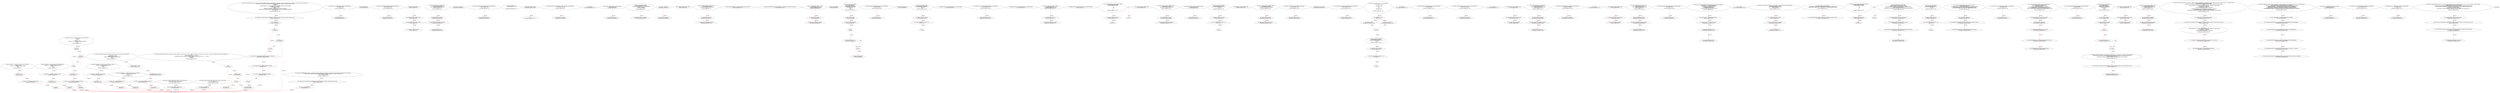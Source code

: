 digraph  {
13 [label="2_ function add(uint256 a, uint256 b) internal pure returns (uint256) {\n        uint256 c = a + b;\n        require(c >= a, \"SafeMath: addition overflow\");\n        return c;\n    }\n13-function_definition-3-7", method="add(uint256 a,uint256 b)", type_label=function_definition];
30 [label="3_ uint256 c = a + b;\n30-new_variable-4-4", method="add(uint256 a,uint256 b)", type_label=new_variable];
38 [label="4_ require(c >= a, \"SafeMath: addition overflow\");\n38-expression_statement-5-5", method="add(uint256 a,uint256 b)", type_label=expression_statement];
48 [label="5_ return c;\n48-return-6-6", method="add(uint256 a,uint256 b)", type_label=return];
50 [label="7_ function sub(uint256 a, uint256 b) internal pure returns (uint256) {\n        require(b <= a, \"SafeMath: subtraction overflow\");\n        uint256 c = a - b;\n        return c;\n    }\n50-function_definition-8-12", method="sub(uint256 a,uint256 b)", type_label=function_definition];
67 [label="8_ require(b <= a, \"SafeMath: subtraction overflow\");\n67-expression_statement-9-9", method="sub(uint256 a,uint256 b)", type_label=expression_statement];
77 [label="9_ uint256 c = a - b;\n77-new_variable-10-10", method="sub(uint256 a,uint256 b)", type_label=new_variable];
85 [label="10_ return c;\n85-return-11-11", method="sub(uint256 a,uint256 b)", type_label=return];
87 [label="12_ function mul(uint256 a, uint256 b) internal pure returns (uint256) {\n        if (a == 0) {\n            return 0;\n        }\n        uint256 c = a * b;\n        require(c / a == b, \"SafeMath: multiplication overflow\");\n        return c;\n    }\n87-function_definition-13-20", method="mul(uint256 a,uint256 b)", type_label=function_definition];
104 [label="13_ if_a == 0\n104-if-14-16", method="mul(uint256 a,uint256 b)", type_label=if];
2894 [label="13_ end_if", method="mul(uint256 a,uint256 b)", type_label=end_if];
109 [label="14_ return 0;\n109-return-15-15", method="mul(uint256 a,uint256 b)", type_label=return];
111 [label="16_ uint256 c = a * b;\n111-new_variable-17-17", method="mul(uint256 a,uint256 b)", type_label=new_variable];
119 [label="17_ require(c / a == b, \"SafeMath: multiplication overflow\");\n119-expression_statement-18-18", method="mul(uint256 a,uint256 b)", type_label=expression_statement];
131 [label="18_ return c;\n131-return-19-19", method="mul(uint256 a,uint256 b)", type_label=return];
133 [label="20_ function div(uint256 a, uint256 b) internal pure returns (uint256) {\n        require(b > 0, \"SafeMath: division by zero\");\n        uint256 c = a / b;\n        return c;\n    }\n133-function_definition-21-25", method="div(uint256 a,uint256 b)", type_label=function_definition];
150 [label="21_ require(b > 0, \"SafeMath: division by zero\");\n150-expression_statement-22-22", method="div(uint256 a,uint256 b)", type_label=expression_statement];
160 [label="22_ uint256 c = a / b;\n160-new_variable-23-23", method="div(uint256 a,uint256 b)", type_label=new_variable];
168 [label="23_ return c;\n168-return-24-24", method="div(uint256 a,uint256 b)", type_label=return];
170 [label="25_ function mod(uint256 a, uint256 b) internal pure returns (uint256) {\n        require(b != 0, \"SafeMath: modulo by zero\");\n        return a % b;\n    }\n170-function_definition-26-29", method="mod(uint256 a,uint256 b)", type_label=function_definition];
187 [label="26_ require(b != 0, \"SafeMath: modulo by zero\");\n187-expression_statement-27-27", method="mod(uint256 a,uint256 b)", type_label=expression_statement];
197 [label="27_ return a % b;\n197-return-28-28", method="mod(uint256 a,uint256 b)", type_label=return];
204 [label="31_ function my_func_unchk11(address payable dst) public payable{\n        dst.send(msg.value);\n    }\n204-function_definition-32-34", method="my_func_unchk11(address payable dst)", type_label=function_definition];
213 [label="32_ dst.send(msg.value);\n213-expression_statement-33-33", method="my_func_unchk11(address payable dst)", type_label=expression_statement];
222 [label="34_ address public owner;\n222-new_variable-35-35", method="", type_label=new_variable];
227 [label="35_ function callnotchecked_unchk1(address payable callee) public {\n    callee.call.value(2 ether);\n  }\n227-function_definition-36-38", method="callnotchecked_unchk1(address payable callee)", type_label=function_definition];
235 [label="36_ callee.call.value(2 ether);\n235-expression_statement-37-37", method="callnotchecked_unchk1(address payable callee)", type_label=expression_statement];
245 [label="38_ address private newOwner;\n245-new_variable-39-39", method="", type_label=new_variable];
250 [label="39_ bool public payedOut_unchk44 = false;\n250-new_variable-40-40", method="", type_label=new_variable];
257 [label="40_ address payable public winner_unchk44;\n257-new_variable-41-41", method="", type_label=new_variable];
262 [label="41_ uint public winAmount_unchk44;\n262-new_variable-42-42", method="", type_label=new_variable];
267 [label="42_ function sendToWinner_unchk44() public {\n        require(!payedOut_unchk44);\n        winner_unchk44.send(winAmount_unchk44);\n        payedOut_unchk44 = true;\n    }\n267-function_definition-43-47", method="sendToWinner_unchk44()", type_label=function_definition];
271 [label="43_ require(!payedOut_unchk44);\n271-expression_statement-44-44", method="sendToWinner_unchk44()", type_label=expression_statement];
277 [label="44_ winner_unchk44.send(winAmount_unchk44);\n277-expression_statement-45-45", method="sendToWinner_unchk44()", type_label=expression_statement];
284 [label="45_ payedOut_unchk44 = true;\n284-expression_statement-46-46", method="sendToWinner_unchk44()", type_label=expression_statement];
305 [label="49_ owner = msg.sender;\n305-expression_statement-50-50", method="", type_label=expression_statement];
311 [label="51_ function callnotchecked_unchk37(address payable callee) public {\n    callee.call.value(1 ether);\n  }\n311-function_definition-52-54", method="callnotchecked_unchk37(address payable callee)", type_label=function_definition];
319 [label="52_ callee.call.value(1 ether);\n319-expression_statement-53-53", method="callnotchecked_unchk37(address payable callee)", type_label=expression_statement];
329 [label="54_ modifier onlyOwner {\n        require(msg.sender == owner);\n        _;\n    }\n329-expression_statement-55-58", method="", type_label=expression_statement];
332 [label="55_ require(msg.sender == owner);\n332-expression_statement-56-56", method="", type_label=expression_statement];
341 [label="56_ _;\n341-expression_statement-57-57", method="", type_label=expression_statement];
343 [label="58_ function onlyOwnerTransferOwnership(address _newOwner) public onlyOwner {\n        newOwner = _newOwner;\n    }\n343-function_definition-59-61", method="onlyOwnerTransferOwnership(address _newOwner)", type_label=function_definition];
350 [label="58_ onlyOwner\n350-expression_statement-59-59", method="onlyOwnerTransferOwnership(address _newOwner)", type_label=expression_statement];
353 [label="59_ newOwner = _newOwner;\n353-expression_statement-60-60", method="onlyOwnerTransferOwnership(address _newOwner)", type_label=expression_statement];
357 [label="61_ function bug_unchk3(address payable addr) public\n      {addr.send (42 ether); }\n357-function_definition-62-63", method="bug_unchk3(address payable addr)", type_label=function_definition];
365 [label="62_ addr.send (42 ether);\n365-expression_statement-63-63", method="bug_unchk3(address payable addr)", type_label=expression_statement];
373 [label="63_ function acceptOwnership() public {\n        require(msg.sender == newOwner);\n        emit OwnershipTransferred(now, owner, newOwner);\n        owner = newOwner;\n        newOwner = address(0);\n    }\n373-function_definition-64-69", method="acceptOwnership()", type_label=function_definition];
377 [label="64_ require(msg.sender == newOwner);\n377-expression_statement-65-65", method="acceptOwnership()", type_label=expression_statement];
394 [label="66_ owner = newOwner;\n394-expression_statement-67-67", method="acceptOwnership()", type_label=expression_statement];
398 [label="67_ newOwner = address(0);\n398-expression_statement-68-68", method="acceptOwnership()", type_label=expression_statement];
404 [label="69_ bool public payedOut_unchk9 = false;\n404-new_variable-70-70", method="", type_label=new_variable];
411 [label="70_ function withdrawLeftOver_unchk9() public {\n        require(payedOut_unchk9);\n        msg.sender.send(address(this).balance);\n    }\n411-function_definition-71-74", method="withdrawLeftOver_unchk9()", type_label=function_definition];
415 [label="71_ require(payedOut_unchk9);\n415-expression_statement-72-72", method="withdrawLeftOver_unchk9()", type_label=expression_statement];
420 [label="72_ msg.sender.send(address(this).balance);\n420-expression_statement-73-73", method="withdrawLeftOver_unchk9()", type_label=expression_statement];
436 [label="77_ function transfer(address _to, uint256 _amount) external returns (bool);\n436-function_definition-78-78", method="transfer(address _to,uint256 _amount)", type_label=function_definition];
451 [label="78_ function transferFrom(address _from, address _to, uint256 _amount) external returns (bool);\n451-function_definition-79-79", method="transferFrom(address _from,address _to,uint256 _amount)", type_label=function_definition];
481 [label="82_ function withdrawBal_unchk41 () public{\n	uint64 Balances_unchk41 = 0;\n	msg.sender.send(Balances_unchk41);}\n481-function_definition-83-85", method="withdrawBal_unchk41()", type_label=function_definition];
485 [label="83_ uint64 Balances_unchk41 = 0;\n485-new_variable-84-84", method="withdrawBal_unchk41()", type_label=new_variable];
491 [label="84_ msg.sender.send(Balances_unchk41);\n491-expression_statement-85-85", method="withdrawBal_unchk41()", type_label=expression_statement];
500 [label="85_ bool public safeGuard;\n500-new_variable-86-86", method="", type_label=new_variable];
505 [label="86_ function bug_unchk42() public{\nuint receivers_unchk42;\naddress payable addr_unchk42;\nif (!addr_unchk42.send(42 ether))\n	{receivers_unchk42 +=1;}\nelse\n	{revert();}\n}\n505-function_definition-87-94", method="bug_unchk42()", type_label=function_definition];
509 [label="87_ uint receivers_unchk42;\n509-new_variable-88-88", method="bug_unchk42()", type_label=new_variable];
514 [label="88_ address payable addr_unchk42;\n514-new_variable-89-89", method="bug_unchk42()", type_label=new_variable];
519 [label="89_ if\n519-if-90-93", method="bug_unchk42()", type_label=if];
3309 [label="89_ end_if", method="bug_unchk42()", type_label=end_if];
529 [label="90_ receivers_unchk42 +=1;\n529-expression_statement-91-91", method="bug_unchk42()", type_label=expression_statement];
536 [label="94_ address public feeAccount;\n536-new_variable-95-95", method="", type_label=new_variable];
541 [label="95_ function unhandledsend_unchk2(address payable callee) public {\n    callee.send(5 ether);\n  }\n541-function_definition-96-98", method="unhandledsend_unchk2(address payable callee)", type_label=function_definition];
549 [label="96_ callee.send(5 ether);\n549-expression_statement-97-97", method="unhandledsend_unchk2(address payable callee)", type_label=expression_statement];
557 [label="98_ uint public tradingFee = 50;\n557-new_variable-99-99", method="", type_label=new_variable];
563 [label="99_ function bug_unchk43() public{\naddress payable addr_unchk43;\nif (!addr_unchk43.send (10 ether) || 1==1)\n	{revert();}\n}\n563-function_definition-100-104", method="bug_unchk43()", type_label=function_definition];
567 [label="100_ address payable addr_unchk43;\n567-new_variable-101-101", method="bug_unchk43()", type_label=new_variable];
572 [label="101_ if_!addr_unchk43.send (10 ether) || 1==1\n572-if-102-103", method="bug_unchk43()", type_label=if];
3362 [label="101_ end_if", method="bug_unchk43()", type_label=end_if];
588 [label="104_ mapping (address => mapping (address => uint)) public tokens;\n588-new_variable-105-105", method="", type_label=new_variable];
597 [label="105_ function my_func_uncheck48(address payable dst) public payable{\n        dst.call.value(msg.value)(\"\");\n    }\n597-function_definition-106-108", method="my_func_uncheck48(address payable dst)", type_label=function_definition];
606 [label="106_ dst.call.value(msg.value)(\"\");\n606-expression_statement-107-107", method="my_func_uncheck48(address payable dst)", type_label=expression_statement];
621 [label="108_ mapping (address => mapping (bytes32 => bool)) public orders;\n621-new_variable-109-109", method="", type_label=new_variable];
630 [label="109_ function withdrawBal_unchk17 () public{\n	uint64 Balances_unchk17 = 0;\n	msg.sender.send(Balances_unchk17);}\n630-function_definition-110-112", method="withdrawBal_unchk17()", type_label=function_definition];
634 [label="110_ uint64 Balances_unchk17 = 0;\n634-new_variable-111-111", method="withdrawBal_unchk17()", type_label=new_variable];
640 [label="111_ msg.sender.send(Balances_unchk17);\n640-expression_statement-112-112", method="withdrawBal_unchk17()", type_label=expression_statement];
649 [label="112_ mapping (address => mapping (bytes32 => uint)) public orderFills;\n649-new_variable-113-113", method="", type_label=new_variable];
658 [label="113_ function UncheckedExternalCall_unchk40 () public\n{  address payable addr_unchk40;\n   if (! addr_unchk40.send (2 ether))  \n      { \n      }\n	else\n      { \n      }\n}\n658-function_definition-114-122", method="UncheckedExternalCall_unchk40()", type_label=function_definition];
662 [label="114_ address payable addr_unchk40;\n662-new_variable-115-115", method="UncheckedExternalCall_unchk40()", type_label=new_variable];
667 [label="115_ if\n667-if-116-121", method="UncheckedExternalCall_unchk40()", type_label=if];
3457 [label="115_ end_if", method="UncheckedExternalCall_unchk40()", type_label=end_if];
712 [label="123_ bool public payedOut_unchk33 = false;\n712-new_variable-124-124", method="", type_label=new_variable];
719 [label="124_ function withdrawLeftOver_unchk33() public {\n        require(payedOut_unchk33);\n        msg.sender.send(address(this).balance);\n    }\n719-function_definition-125-128", method="withdrawLeftOver_unchk33()", type_label=function_definition];
723 [label="125_ require(payedOut_unchk33);\n723-expression_statement-126-126", method="withdrawLeftOver_unchk33()", type_label=expression_statement];
728 [label="126_ msg.sender.send(address(this).balance);\n728-expression_statement-127-127", method="withdrawLeftOver_unchk33()", type_label=expression_statement];
787 [label="129_ function bug_unchk27(address payable addr) public\n      {addr.send (42 ether); }\n787-function_definition-130-131", method="bug_unchk27(address payable addr)", type_label=function_definition];
795 [label="130_ addr.send (42 ether);\n795-expression_statement-131-131", method="bug_unchk27(address payable addr)", type_label=expression_statement];
833 [label="132_ function bug_unchk31() public{\naddress payable addr_unchk31;\nif (!addr_unchk31.send (10 ether) || 1==1)\n	{revert();}\n}\n833-function_definition-133-137", method="bug_unchk31()", type_label=function_definition];
837 [label="133_ address payable addr_unchk31;\n837-new_variable-134-134", method="bug_unchk31()", type_label=new_variable];
842 [label="134_ if_!addr_unchk31.send (10 ether) || 1==1\n842-if-135-136", method="bug_unchk31()", type_label=if];
3632 [label="134_ end_if", method="bug_unchk31()", type_label=end_if];
880 [label="138_ bool public payedOut_unchk45 = false;\n880-new_variable-139-139", method="", type_label=new_variable];
887 [label="139_ function withdrawLeftOver_unchk45() public {\n        require(payedOut_unchk45);\n        msg.sender.send(address(this).balance);\n    }\n887-function_definition-140-143", method="withdrawLeftOver_unchk45()", type_label=function_definition];
891 [label="140_ require(payedOut_unchk45);\n891-expression_statement-141-141", method="withdrawLeftOver_unchk45()", type_label=expression_statement];
896 [label="141_ msg.sender.send(address(this).balance);\n896-expression_statement-142-142", method="withdrawLeftOver_unchk45()", type_label=expression_statement];
931 [label="144_ function callnotchecked_unchk13(address callee) public {\n    callee.call.value(1 ether);\n  }\n931-function_definition-145-147", method="callnotchecked_unchk13(address callee)", type_label=function_definition];
939 [label="145_ callee.call.value(1 ether);\n939-expression_statement-146-146", method="callnotchecked_unchk13(address callee)", type_label=expression_statement];
961 [label="149_ feeAccount = msg.sender;\n961-expression_statement-150-150", method="", type_label=expression_statement];
967 [label="151_ function callnotchecked_unchk25(address payable callee) public {\n    callee.call.value(1 ether);\n  }\n967-function_definition-152-154", method="callnotchecked_unchk25(address payable callee)", type_label=function_definition];
975 [label="152_ callee.call.value(1 ether);\n975-expression_statement-153-153", method="callnotchecked_unchk25(address payable callee)", type_label=expression_statement];
985 [label="154_ function changeSafeguardStatus() onlyOwner public\n    {\n        if (safeGuard == false)\n        {\n            safeGuard = true;\n        }\n        else\n        {\n            safeGuard = false;    \n        }\n    }\n985-function_definition-155-165", method="changeSafeguardStatus()", type_label=function_definition];
987 [label="154_ onlyOwner\n987-expression_statement-155-155", method="changeSafeguardStatus()", type_label=expression_statement];
991 [label="156_ if_safeGuard == false\n991-if-157-164", method="changeSafeguardStatus()", type_label=if];
3781 [label="156_ end_if", method="changeSafeguardStatus()", type_label=end_if];
997 [label="158_ safeGuard = true;\n997-expression_statement-159-159", method="changeSafeguardStatus()", type_label=expression_statement];
1003 [label="162_ safeGuard = false;\n1003-expression_statement-163-163", method="changeSafeguardStatus()", type_label=expression_statement];
1008 [label="165_ function bug_unchk19() public{\naddress payable addr_unchk19;\nif (!addr_unchk19.send (10 ether) || 1==1)\n	{revert();}\n}\n1008-function_definition-166-170", method="bug_unchk19()", type_label=function_definition];
1012 [label="166_ address payable addr_unchk19;\n1012-new_variable-167-167", method="bug_unchk19()", type_label=new_variable];
1017 [label="167_ if_!addr_unchk19.send (10 ether) || 1==1\n1017-if-168-169", method="bug_unchk19()", type_label=if];
3807 [label="167_ end_if", method="bug_unchk19()", type_label=end_if];
1033 [label="170_ function calculatePercentage(uint256 PercentOf, uint256 percentTo ) internal pure returns (uint256) \n    {\n        uint256 factor = 10000;\n        require(percentTo <= factor);\n        uint256 c = PercentOf.mul(percentTo).div(factor);\n        return c;\n    }\n1033-function_definition-171-177", method="calculatePercentage(uint256 PercentOf,uint256 percentTo)", type_label=function_definition];
1050 [label="172_ uint256 factor = 10000;\n1050-new_variable-173-173", method="calculatePercentage(uint256 PercentOf,uint256 percentTo)", type_label=new_variable];
1056 [label="173_ require(percentTo <= factor);\n1056-expression_statement-174-174", method="calculatePercentage(uint256 PercentOf,uint256 percentTo)", type_label=expression_statement];
1063 [label="174_ uint256 c = PercentOf.mul(percentTo).div(factor);\n1063-new_variable-175-175", method="calculatePercentage(uint256 PercentOf,uint256 percentTo)", type_label=new_variable];
1079 [label="175_ return c;\n1079-return-176-176", method="calculatePercentage(uint256 PercentOf,uint256 percentTo)", type_label=return];
1081 [label="177_ function unhandledsend_unchk26(address payable callee) public {\n    callee.send(5 ether);\n  }\n1081-function_definition-178-180", method="unhandledsend_unchk26(address payable callee)", type_label=function_definition];
1089 [label="178_ callee.send(5 ether);\n1089-expression_statement-179-179", method="unhandledsend_unchk26(address payable callee)", type_label=expression_statement];
1097 [label="180_ function changeFeeAccount(address feeAccount_) public onlyOwner {\n    feeAccount = feeAccount_;\n  }\n1097-function_definition-181-183", method="changeFeeAccount(address feeAccount_)", type_label=function_definition];
1104 [label="180_ onlyOwner\n1104-expression_statement-181-181", method="changeFeeAccount(address feeAccount_)", type_label=expression_statement];
1107 [label="181_ feeAccount = feeAccount_;\n1107-expression_statement-182-182", method="changeFeeAccount(address feeAccount_)", type_label=expression_statement];
1111 [label="183_ bool public payedOut_unchk20 = false;\n1111-new_variable-184-184", method="", type_label=new_variable];
1118 [label="184_ address payable public winner_unchk20;\n1118-new_variable-185-185", method="", type_label=new_variable];
1123 [label="185_ uint public winAmount_unchk20;\n1123-new_variable-186-186", method="", type_label=new_variable];
1128 [label="186_ function sendToWinner_unchk20() public {\n        require(!payedOut_unchk20);\n        winner_unchk20.send(winAmount_unchk20);\n        payedOut_unchk20 = true;\n    }\n1128-function_definition-187-191", method="sendToWinner_unchk20()", type_label=function_definition];
1132 [label="187_ require(!payedOut_unchk20);\n1132-expression_statement-188-188", method="sendToWinner_unchk20()", type_label=expression_statement];
1138 [label="188_ winner_unchk20.send(winAmount_unchk20);\n1138-expression_statement-189-189", method="sendToWinner_unchk20()", type_label=expression_statement];
1145 [label="189_ payedOut_unchk20 = true;\n1145-expression_statement-190-190", method="sendToWinner_unchk20()", type_label=expression_statement];
1150 [label="191_ function changetradingFee(uint tradingFee_) public onlyOwner{\n    tradingFee = tradingFee_;\n  }\n1150-function_definition-192-194", method="changetradingFee(uint tradingFee_)", type_label=function_definition];
1157 [label="191_ onlyOwner\n1157-expression_statement-192-192", method="changetradingFee(uint tradingFee_)", type_label=expression_statement];
1160 [label="192_ tradingFee = tradingFee_;\n1160-expression_statement-193-193", method="changetradingFee(uint tradingFee_)", type_label=expression_statement];
1164 [label="194_ bool public payedOut_unchk32 = false;\n1164-new_variable-195-195", method="", type_label=new_variable];
1171 [label="195_ address payable public winner_unchk32;\n1171-new_variable-196-196", method="", type_label=new_variable];
1176 [label="196_ uint public winAmount_unchk32;\n1176-new_variable-197-197", method="", type_label=new_variable];
1181 [label="197_ function sendToWinner_unchk32() public {\n        require(!payedOut_unchk32);\n        winner_unchk32.send(winAmount_unchk32);\n        payedOut_unchk32 = true;\n    }\n1181-function_definition-198-202", method="sendToWinner_unchk32()", type_label=function_definition];
1185 [label="198_ require(!payedOut_unchk32);\n1185-expression_statement-199-199", method="sendToWinner_unchk32()", type_label=expression_statement];
1191 [label="199_ winner_unchk32.send(winAmount_unchk32);\n1191-expression_statement-200-200", method="sendToWinner_unchk32()", type_label=expression_statement];
1198 [label="200_ payedOut_unchk32 = true;\n1198-expression_statement-201-201", method="sendToWinner_unchk32()", type_label=expression_statement];
1203 [label="202_ function availableTradingFeeOwner() public view returns(uint256){\n      return tokens[address(0)][feeAccount];\n  }\n1203-function_definition-203-205", method="availableTradingFeeOwner()", type_label=function_definition];
1212 [label="203_ return tokens[address(0)][feeAccount];\n1212-return-204-204", method="availableTradingFeeOwner()", type_label=return];
1220 [label="205_ function unhandledsend_unchk38(address payable callee) public {\n    callee.send(5 ether);\n  }\n1220-function_definition-206-208", method="unhandledsend_unchk38(address payable callee)", type_label=function_definition];
1228 [label="206_ callee.send(5 ether);\n1228-expression_statement-207-207", method="unhandledsend_unchk38(address payable callee)", type_label=expression_statement];
1236 [label="208_ function withdrawTradingFeeOwner() public onlyOwner returns (string memory){\n      uint256 amount = availableTradingFeeOwner();\n      require (amount > 0, 'Nothing to withdraw');\n      tokens[address(0)][feeAccount] = 0;\n      msg.sender.transfer(amount);\n      emit OwnerWithdrawTradingFee(owner, amount);\n  }\n1236-function_definition-209-215", method="withdrawTradingFeeOwner()", type_label=function_definition];
1239 [label="208_ onlyOwner\n1239-expression_statement-209-209", method="withdrawTradingFeeOwner()", type_label=expression_statement];
1246 [label="209_ uint256 amount = availableTradingFeeOwner();\n1246-new_variable-210-210", method="withdrawTradingFeeOwner()", type_label=new_variable];
1253 [label="210_ require (amount > 0, 'Nothing to withdraw');\n1253-expression_statement-211-211", method="withdrawTradingFeeOwner()", type_label=expression_statement];
1263 [label="211_ tokens[address(0)][feeAccount] = 0;\n1263-expression_statement-212-212", method="withdrawTradingFeeOwner()", type_label=expression_statement];
1273 [label="212_ msg.sender.transfer(amount);\n1273-expression_statement-213-213", method="withdrawTradingFeeOwner()", type_label=expression_statement];
1288 [label="215_ function cash_unchk46(uint roundIndex, uint subpotIndex, address payable winner_unchk46) public{\n        uint64 subpot_unchk46 = 3 ether;\n        winner_unchk46.send(subpot_unchk46);   \n        subpot_unchk46= 0;\n}\n1288-function_definition-216-220", method="cash_unchk46(uint roundIndex,uint subpotIndex,address payable winner_unchk46)", type_label=function_definition];
1304 [label="216_ uint64 subpot_unchk46 = 3 ether;\n1304-new_variable-217-217", method="cash_unchk46(uint roundIndex,uint subpotIndex,address payable winner_unchk46)", type_label=new_variable];
1311 [label="217_ winner_unchk46.send(subpot_unchk46);\n1311-expression_statement-218-218", method="cash_unchk46(uint roundIndex,uint subpotIndex,address payable winner_unchk46)", type_label=expression_statement];
1318 [label="218_ subpot_unchk46= 0;\n1318-expression_statement-219-219", method="cash_unchk46(uint roundIndex,uint subpotIndex,address payable winner_unchk46)", type_label=expression_statement];
1322 [label="220_ function deposit() public payable {\n    tokens[address(0)][msg.sender] = tokens[address(0)][msg.sender].add(msg.value);\n    emit Deposit(now, address(0), msg.sender, msg.value, tokens[address(0)][msg.sender]);\n  }\n1322-function_definition-221-224", method="deposit()", type_label=function_definition];
1327 [label="221_ tokens[address(0)][msg.sender] = tokens[address(0)][msg.sender].add(msg.value);\n1327-expression_statement-222-222", method="deposit()", type_label=expression_statement];
1380 [label="224_ function UncheckedExternalCall_unchk4 () public\n{  address payable addr_unchk4;\n   if (! addr_unchk4.send (42 ether))  \n      { \n      }\n	else\n      { \n      }\n}\n1380-function_definition-225-233", method="UncheckedExternalCall_unchk4()", type_label=function_definition];
1384 [label="225_ address payable addr_unchk4;\n1384-new_variable-226-226", method="UncheckedExternalCall_unchk4()", type_label=new_variable];
1389 [label="226_ if\n1389-if-227-232", method="UncheckedExternalCall_unchk4()", type_label=if];
4179 [label="226_ end_if", method="UncheckedExternalCall_unchk4()", type_label=end_if];
1400 [label="233_ function withdraw(uint amount) public {\n    require(!safeGuard,\"System Paused by Admin\");\n    require(tokens[address(0)][msg.sender] >= amount);\n    tokens[address(0)][msg.sender] = tokens[address(0)][msg.sender].sub(amount);\n    msg.sender.transfer(amount);\n    emit Withdraw(now, address(0), msg.sender, amount, tokens[address(0)][msg.sender]);\n  }\n1400-function_definition-234-240", method="withdraw(uint amount)", type_label=function_definition];
1408 [label="234_ require(!safeGuard,\"System Paused by Admin\");\n1408-expression_statement-235-235", method="withdraw(uint amount)", type_label=expression_statement];
1417 [label="235_ require(tokens[address(0)][msg.sender] >= amount);\n1417-expression_statement-236-236", method="withdraw(uint amount)", type_label=expression_statement];
1432 [label="236_ tokens[address(0)][msg.sender] = tokens[address(0)][msg.sender].sub(amount);\n1432-expression_statement-237-237", method="withdraw(uint amount)", type_label=expression_statement];
1457 [label="237_ msg.sender.transfer(amount);\n1457-expression_statement-238-238", method="withdraw(uint amount)", type_label=expression_statement];
1490 [label="240_ function bug_unchk7() public{\naddress payable addr_unchk7;\nif (!addr_unchk7.send (10 ether) || 1==1)\n	{revert();}\n}\n1490-function_definition-241-245", method="bug_unchk7()", type_label=function_definition];
1494 [label="241_ address payable addr_unchk7;\n1494-new_variable-242-242", method="bug_unchk7()", type_label=new_variable];
1499 [label="242_ if_!addr_unchk7.send (10 ether) || 1==1\n1499-if-243-244", method="bug_unchk7()", type_label=if];
4289 [label="242_ end_if", method="bug_unchk7()", type_label=end_if];
1515 [label="245_ function depositToken(address token, uint amount) public {\n    require(token!=address(0));\n    require(ERC20Essential(token).transferFrom(msg.sender, address(this), amount));\n    tokens[token][msg.sender] = tokens[token][msg.sender].add(amount);\n    emit Deposit(now, token, msg.sender, amount, tokens[token][msg.sender]);\n  }\n1515-function_definition-246-251", method="depositToken(address token,uint amount)", type_label=function_definition];
1527 [label="246_ require(token!=address(0));\n1527-expression_statement-247-247", method="depositToken(address token,uint amount)", type_label=expression_statement];
1536 [label="247_ require(ERC20Essential(token).transferFrom(msg.sender, address(this), amount));\n1536-expression_statement-248-248", method="depositToken(address token,uint amount)", type_label=expression_statement];
1557 [label="248_ tokens[token][msg.sender] = tokens[token][msg.sender].add(amount);\n1557-expression_statement-249-249", method="depositToken(address token,uint amount)", type_label=expression_statement];
1598 [label="251_ function my_func_unchk23(address payable dst) public payable{\n        dst.send(msg.value);\n    }\n1598-function_definition-252-254", method="my_func_unchk23(address payable dst)", type_label=function_definition];
1607 [label="252_ dst.send(msg.value);\n1607-expression_statement-253-253", method="my_func_unchk23(address payable dst)", type_label=expression_statement];
1616 [label="254_ function withdrawToken(address token, uint amount) public {\n    require(!safeGuard,\"System Paused by Admin\");\n    require(token!=address(0));\n    require(tokens[token][msg.sender] >= amount);\n    tokens[token][msg.sender] = tokens[token][msg.sender].sub(amount);\n	  ERC20Essential(token).transfer(msg.sender, amount);\n    emit Withdraw(now, token, msg.sender, amount, tokens[token][msg.sender]);\n  }\n1616-function_definition-255-262", method="withdrawToken(address token,uint amount)", type_label=function_definition];
1628 [label="255_ require(!safeGuard,\"System Paused by Admin\");\n1628-expression_statement-256-256", method="withdrawToken(address token,uint amount)", type_label=expression_statement];
1637 [label="256_ require(token!=address(0));\n1637-expression_statement-257-257", method="withdrawToken(address token,uint amount)", type_label=expression_statement];
1646 [label="257_ require(tokens[token][msg.sender] >= amount);\n1646-expression_statement-258-258", method="withdrawToken(address token,uint amount)", type_label=expression_statement];
1659 [label="258_ tokens[token][msg.sender] = tokens[token][msg.sender].sub(amount);\n1659-expression_statement-259-259", method="withdrawToken(address token,uint amount)", type_label=expression_statement];
1680 [label="259_ ERC20Essential(token).transfer(msg.sender, amount);\n1680-expression_statement-260-260", method="withdrawToken(address token,uint amount)", type_label=expression_statement];
1714 [label="262_ function unhandledsend_unchk14(address payable callee) public {\n    callee.send(5 ether);\n  }\n1714-function_definition-263-265", method="unhandledsend_unchk14(address payable callee)", type_label=function_definition];
1722 [label="263_ callee.send(5 ether);\n1722-expression_statement-264-264", method="unhandledsend_unchk14(address payable callee)", type_label=expression_statement];
1730 [label="265_ function balanceOf(address token, address user) public view returns (uint) {\n    return tokens[token][user];\n  }\n1730-function_definition-266-268", method="balanceOf(address token,address user)", type_label=function_definition];
1747 [label="266_ return tokens[token][user];\n1747-return-267-267", method="balanceOf(address token,address user)", type_label=return];
1753 [label="268_ function bug_unchk30() public{\nuint receivers_unchk30;\naddress payable addr_unchk30;\nif (!addr_unchk30.send(42 ether))\n	{receivers_unchk30 +=1;}\nelse\n	{revert();}\n}\n1753-function_definition-269-276", method="bug_unchk30()", type_label=function_definition];
1757 [label="269_ uint receivers_unchk30;\n1757-new_variable-270-270", method="bug_unchk30()", type_label=new_variable];
1762 [label="270_ address payable addr_unchk30;\n1762-new_variable-271-271", method="bug_unchk30()", type_label=new_variable];
1767 [label="271_ if\n1767-if-272-275", method="bug_unchk30()", type_label=if];
4557 [label="271_ end_if", method="bug_unchk30()", type_label=end_if];
1777 [label="272_ receivers_unchk30 +=1;\n1777-expression_statement-273-273", method="bug_unchk30()", type_label=expression_statement];
1784 [label="276_ function order(address tokenGet, uint amountGet, address tokenGive, uint amountGive, uint expires, uint nonce) public {\n    bytes32 hash = keccak256(abi.encodePacked(this, tokenGet, amountGet, tokenGive, amountGive, expires, nonce));\n    orders[msg.sender][hash] = true;\n    emit Order(now, tokenGet, amountGet, tokenGive, amountGive, expires, nonce, msg.sender);\n  }\n1784-function_definition-277-281", method="order(address tokenGet,uint amountGet,address tokenGive,uint amountGive,uint expires,uint nonce)", type_label=function_definition];
1812 [label="277_ bytes32 hash = keccak256(abi.encodePacked(this, tokenGet, amountGet, tokenGive, amountGive, expires, nonce));\n1812-new_variable-278-278", method="order(address tokenGet,uint amountGet,address tokenGive,uint amountGive,uint expires,uint nonce)", type_label=new_variable];
1838 [label="278_ orders[msg.sender][hash] = true;\n1838-expression_statement-279-279", method="order(address tokenGet,uint amountGet,address tokenGive,uint amountGive,uint expires,uint nonce)", type_label=expression_statement];
1869 [label="281_ bool public payedOut_unchk8 = false;\n1869-new_variable-282-282", method="", type_label=new_variable];
1876 [label="282_ address payable public winner_unchk8;\n1876-new_variable-283-283", method="", type_label=new_variable];
1881 [label="283_ uint public winAmount_unchk8;\n1881-new_variable-284-284", method="", type_label=new_variable];
1886 [label="284_ function sendToWinner_unchk8() public {\n        require(!payedOut_unchk8);\n        winner_unchk8.send(winAmount_unchk8);\n        payedOut_unchk8 = true;\n    }\n1886-function_definition-285-289", method="sendToWinner_unchk8()", type_label=function_definition];
1890 [label="285_ require(!payedOut_unchk8);\n1890-expression_statement-286-286", method="sendToWinner_unchk8()", type_label=expression_statement];
1896 [label="286_ winner_unchk8.send(winAmount_unchk8);\n1896-expression_statement-287-287", method="sendToWinner_unchk8()", type_label=expression_statement];
1903 [label="287_ payedOut_unchk8 = true;\n1903-expression_statement-288-288", method="sendToWinner_unchk8()", type_label=expression_statement];
1908 [label="289_ function trade(address tokenGet, uint amountGet, address tokenGive, uint amountGive, uint expires, uint nonce, address user, uint8 v, bytes32 r, bytes32 s, uint amount) public {\n    require(!safeGuard,\"System Paused by Admin\");\n    bytes32 hash = keccak256(abi.encodePacked(this, tokenGet, amountGet, tokenGive, amountGive, expires, nonce));\n    require((\n      (orders[user][hash] || ecrecover(keccak256(abi.encodePacked(\"\x19Ethereum Signed Message:\n32\", hash)),v,r,s) == user) &&\n      block.number <= expires &&\n      orderFills[user][hash].add(amount) <= amountGet\n    ));\n    tradeBalances(tokenGet, amountGet, tokenGive, amountGive, user, amount);\n    orderFills[user][hash] = orderFills[user][hash].add(amount);\n    emit Trade(now, tokenGet, amount, tokenGive, amountGive * amount / amountGet, user, msg.sender);\n  }\n1908-function_definition-290-301", method="trade(address tokenGet,uint amountGet,address tokenGive,uint amountGive,uint expires,uint nonce,address user,uint8 v,bytes32 r,bytes32 s,uint amount)", type_label=function_definition];
1956 [label="290_ require(!safeGuard,\"System Paused by Admin\");\n1956-expression_statement-291-291", method="trade(address tokenGet,uint amountGet,address tokenGive,uint amountGive,uint expires,uint nonce,address user,uint8 v,bytes32 r,bytes32 s,uint amount)", type_label=expression_statement];
1965 [label="291_ bytes32 hash = keccak256(abi.encodePacked(this, tokenGet, amountGet, tokenGive, amountGive, expires, nonce));\n1965-new_variable-292-292", method="trade(address tokenGet,uint amountGet,address tokenGive,uint amountGive,uint expires,uint nonce,address user,uint8 v,bytes32 r,bytes32 s,uint amount)", type_label=new_variable];
1991 [label="292_ require((\n      (orders[user][hash] || ecrecover(keccak256(abi.encodePacked(\"\x19Ethereum Signed Message:\n32\", hash)),v,r,s) == user) &&\n      block.number <= expires &&\n      orderFills[user][hash].add(amount) <= amountGet\n    ));\n1991-expression_statement-293-297", method="trade(address tokenGet,uint amountGet,address tokenGive,uint amountGive,uint expires,uint nonce,address user,uint8 v,bytes32 r,bytes32 s,uint amount)", type_label=expression_statement];
2045 [label="297_ tradeBalances(tokenGet, amountGet, tokenGive, amountGive, user, amount);\n2045-expression_statement-298-298", method="trade(address tokenGet,uint amountGet,address tokenGive,uint amountGive,uint expires,uint nonce,address user,uint8 v,bytes32 r,bytes32 s,uint amount)", type_label=expression_statement];
2060 [label="298_ orderFills[user][hash] = orderFills[user][hash].add(amount);\n2060-expression_statement-299-299", method="trade(address tokenGet,uint amountGet,address tokenGive,uint amountGive,uint expires,uint nonce,address user,uint8 v,bytes32 r,bytes32 s,uint amount)", type_label=expression_statement];
2099 [label="301_ function tradeBalances(address tokenGet, uint amountGet, address tokenGive, uint amountGive, address user, uint amount) internal {\n    uint tradingFeeXfer = calculatePercentage(amount,tradingFee);\n    tokens[tokenGet][msg.sender] = tokens[tokenGet][msg.sender].sub(amount.add(tradingFeeXfer));\n    tokens[tokenGet][user] = tokens[tokenGet][user].add(amount.sub(tradingFeeXfer));\n    tokens[address(0)][feeAccount] = tokens[address(0)][feeAccount].add(tradingFeeXfer);\n    tokens[tokenGive][user] = tokens[tokenGive][user].sub(amountGive.mul(amount) / amountGet);\n    tokens[tokenGive][msg.sender] = tokens[tokenGive][msg.sender].add(amountGive.mul(amount) / amountGet);\n  }\n2099-function_definition-302-309", method="tradeBalances(address tokenGet,uint amountGet,address tokenGive,uint amountGive,address user,uint amount)", type_label=function_definition];
2127 [label="302_ uint tradingFeeXfer = calculatePercentage(amount,tradingFee);\n2127-new_variable-303-303", method="tradeBalances(address tokenGet,uint amountGet,address tokenGive,uint amountGive,address user,uint amount)", type_label=new_variable];
2138 [label="303_ tokens[tokenGet][msg.sender] = tokens[tokenGet][msg.sender].sub(amount.add(tradingFeeXfer));\n2138-expression_statement-304-304", method="tradeBalances(address tokenGet,uint amountGet,address tokenGive,uint amountGive,address user,uint amount)", type_label=expression_statement];
2164 [label="304_ tokens[tokenGet][user] = tokens[tokenGet][user].add(amount.sub(tradingFeeXfer));\n2164-expression_statement-305-305", method="tradeBalances(address tokenGet,uint amountGet,address tokenGive,uint amountGive,address user,uint amount)", type_label=expression_statement];
2186 [label="305_ tokens[address(0)][feeAccount] = tokens[address(0)][feeAccount].add(tradingFeeXfer);\n2186-expression_statement-306-306", method="tradeBalances(address tokenGet,uint amountGet,address tokenGive,uint amountGive,address user,uint amount)", type_label=expression_statement];
2207 [label="306_ tokens[tokenGive][user] = tokens[tokenGive][user].sub(amountGive.mul(amount) / amountGet);\n2207-expression_statement-307-307", method="tradeBalances(address tokenGet,uint amountGet,address tokenGive,uint amountGive,address user,uint amount)", type_label=expression_statement];
2231 [label="307_ tokens[tokenGive][msg.sender] = tokens[tokenGive][msg.sender].add(amountGive.mul(amount) / amountGet);\n2231-expression_statement-308-308", method="tradeBalances(address tokenGet,uint amountGet,address tokenGive,uint amountGive,address user,uint amount)", type_label=expression_statement];
2259 [label="309_ function bug_unchk39(address payable addr) public\n      {addr.send (4 ether); }\n2259-function_definition-310-311", method="bug_unchk39(address payable addr)", type_label=function_definition];
2267 [label="310_ addr.send (4 ether);\n2267-expression_statement-311-311", method="bug_unchk39(address payable addr)", type_label=expression_statement];
2275 [label="311_ function testTrade(address tokenGet, uint amountGet, address tokenGive, uint amountGive, uint expires, uint nonce, address user, uint8 v, bytes32 r, bytes32 s, uint amount, address sender) public view returns(bool) {\n    if (!(\n      tokens[tokenGet][sender] >= amount &&\n      availableVolume(tokenGet, amountGet, tokenGive, amountGive, expires, nonce, user, v, r, s) >= amount\n    )) return false;\n    return true;\n  }\n2275-function_definition-312-318", method="testTrade(address tokenGet,uint amountGet,address tokenGive,uint amountGive,uint expires,uint nonce,address user,uint8 v,bytes32 r,bytes32 s,uint amount,address sender)", type_label=function_definition];
2332 [label="312_ if\n2332-if-313-316", method="testTrade(address tokenGet,uint amountGet,address tokenGive,uint amountGive,uint expires,uint nonce,address user,uint8 v,bytes32 r,bytes32 s,uint amount,address sender)", type_label=if];
5122 [label="312_ end_if", method="testTrade(address tokenGet,uint amountGet,address tokenGive,uint amountGive,uint expires,uint nonce,address user,uint8 v,bytes32 r,bytes32 s,uint amount,address sender)", type_label=end_if];
2367 [label="315_ return false;\n2367-return-316-316", method="testTrade(address tokenGet,uint amountGet,address tokenGive,uint amountGive,uint expires,uint nonce,address user,uint8 v,bytes32 r,bytes32 s,uint amount,address sender)", type_label=return];
2370 [label="316_ return true;\n2370-return-317-317", method="testTrade(address tokenGet,uint amountGet,address tokenGive,uint amountGive,uint expires,uint nonce,address user,uint8 v,bytes32 r,bytes32 s,uint amount,address sender)", type_label=return];
2373 [label="318_ function my_func_uncheck36(address payable dst) public payable{\n        dst.call.value(msg.value)(\"\");\n    }\n2373-function_definition-319-321", method="my_func_uncheck36(address payable dst)", type_label=function_definition];
2382 [label="319_ dst.call.value(msg.value)(\"\");\n2382-expression_statement-320-320", method="my_func_uncheck36(address payable dst)", type_label=expression_statement];
2397 [label="321_ function availableVolume(address tokenGet, uint amountGet, address tokenGive, uint amountGive, uint expires, uint nonce, address user, uint8 v, bytes32 r, bytes32 s) public view returns(uint) {\n    bytes32 hash = keccak256(abi.encodePacked(this, tokenGet, amountGet, tokenGive, amountGive, expires, nonce));\n    uint available1;\n    if (!(\n      (orders[user][hash] || ecrecover(keccak256(abi.encodePacked(\"\x19Ethereum Signed Message:\n32\", hash)),v,r,s) == user) &&\n      block.number <= expires\n    )) return 0;\n    available1 = tokens[tokenGive][user].mul(amountGet) / amountGive;\n    if (amountGet.sub(orderFills[user][hash])<available1) return amountGet.sub(orderFills[user][hash]);\n    return available1;\n  }\n2397-function_definition-322-332", method="availableVolume(address tokenGet,uint amountGet,address tokenGive,uint amountGive,uint expires,uint nonce,address user,uint8 v,bytes32 r,bytes32 s)", type_label=function_definition];
2446 [label="322_ bytes32 hash = keccak256(abi.encodePacked(this, tokenGet, amountGet, tokenGive, amountGive, expires, nonce));\n2446-new_variable-323-323", method="availableVolume(address tokenGet,uint amountGet,address tokenGive,uint amountGive,uint expires,uint nonce,address user,uint8 v,bytes32 r,bytes32 s)", type_label=new_variable];
2472 [label="323_ uint available1;\n2472-new_variable-324-324", method="availableVolume(address tokenGet,uint amountGet,address tokenGive,uint amountGive,uint expires,uint nonce,address user,uint8 v,bytes32 r,bytes32 s)", type_label=new_variable];
2477 [label="324_ if\n2477-if-325-328", method="availableVolume(address tokenGet,uint amountGet,address tokenGive,uint amountGive,uint expires,uint nonce,address user,uint8 v,bytes32 r,bytes32 s)", type_label=if];
5267 [label="324_ end_if", method="availableVolume(address tokenGet,uint amountGet,address tokenGive,uint amountGive,uint expires,uint nonce,address user,uint8 v,bytes32 r,bytes32 s)", type_label=end_if];
2516 [label="327_ return 0;\n2516-return-328-328", method="availableVolume(address tokenGet,uint amountGet,address tokenGive,uint amountGive,uint expires,uint nonce,address user,uint8 v,bytes32 r,bytes32 s)", type_label=return];
2518 [label="328_ available1 = tokens[tokenGive][user].mul(amountGet) / amountGive;\n2518-expression_statement-329-329", method="availableVolume(address tokenGet,uint amountGet,address tokenGive,uint amountGive,uint expires,uint nonce,address user,uint8 v,bytes32 r,bytes32 s)", type_label=expression_statement];
2533 [label="329_ if_amountGet.sub(orderFills[user][hash])<available1\n2533-if-330-330", method="availableVolume(address tokenGet,uint amountGet,address tokenGive,uint amountGive,uint expires,uint nonce,address user,uint8 v,bytes32 r,bytes32 s)", type_label=if];
5323 [label="329_ end_if", method="availableVolume(address tokenGet,uint amountGet,address tokenGive,uint amountGive,uint expires,uint nonce,address user,uint8 v,bytes32 r,bytes32 s)", type_label=end_if];
2546 [label="329_ return amountGet.sub(orderFills[user][hash]);\n2546-return-330-330", method="availableVolume(address tokenGet,uint amountGet,address tokenGive,uint amountGive,uint expires,uint nonce,address user,uint8 v,bytes32 r,bytes32 s)", type_label=return];
2557 [label="330_ return available1;\n2557-return-331-331", method="availableVolume(address tokenGet,uint amountGet,address tokenGive,uint amountGive,uint expires,uint nonce,address user,uint8 v,bytes32 r,bytes32 s)", type_label=return];
2559 [label="332_ function amountFilled(address tokenGet, uint amountGet, address tokenGive, uint amountGive, uint expires, uint nonce, address user) public view returns(uint) {\n    bytes32 hash = keccak256(abi.encodePacked(this, tokenGet, amountGet, tokenGive, amountGive, expires, nonce));\n    return orderFills[user][hash];\n  }\n2559-function_definition-333-336", method="amountFilled(address tokenGet,uint amountGet,address tokenGive,uint amountGive,uint expires,uint nonce,address user)", type_label=function_definition];
2596 [label="333_ bytes32 hash = keccak256(abi.encodePacked(this, tokenGet, amountGet, tokenGive, amountGive, expires, nonce));\n2596-new_variable-334-334", method="amountFilled(address tokenGet,uint amountGet,address tokenGive,uint amountGive,uint expires,uint nonce,address user)", type_label=new_variable];
2622 [label="334_ return orderFills[user][hash];\n2622-return-335-335", method="amountFilled(address tokenGet,uint amountGet,address tokenGive,uint amountGive,uint expires,uint nonce,address user)", type_label=return];
2628 [label="336_ function my_func_unchk35(address payable dst) public payable{\n        dst.send(msg.value);\n    }\n2628-function_definition-337-339", method="my_func_unchk35(address payable dst)", type_label=function_definition];
2637 [label="337_ dst.send(msg.value);\n2637-expression_statement-338-338", method="my_func_unchk35(address payable dst)", type_label=expression_statement];
2646 [label="339_ function cancelOrder(address tokenGet, uint amountGet, address tokenGive, uint amountGive, uint expires, uint nonce, uint8 v, bytes32 r, bytes32 s) public {\n    require(!safeGuard,\"System Paused by Admin\");\n    bytes32 hash = keccak256(abi.encodePacked(this, tokenGet, amountGet, tokenGive, amountGive, expires, nonce));\n    require((orders[msg.sender][hash] || ecrecover(keccak256(abi.encodePacked(\"\x19Ethereum Signed Message:\n32\", hash)),v,r,s) == msg.sender));\n    orderFills[msg.sender][hash] = amountGet;\n    emit Cancel(now, tokenGet, amountGet, tokenGive, amountGive, expires, nonce, msg.sender, v, r, s);\n  }\n2646-function_definition-340-346", method="cancelOrder(address tokenGet,uint amountGet,address tokenGive,uint amountGive,uint expires,uint nonce,uint8 v,bytes32 r,bytes32 s)", type_label=function_definition];
2686 [label="340_ require(!safeGuard,\"System Paused by Admin\");\n2686-expression_statement-341-341", method="cancelOrder(address tokenGet,uint amountGet,address tokenGive,uint amountGive,uint expires,uint nonce,uint8 v,bytes32 r,bytes32 s)", type_label=expression_statement];
2695 [label="341_ bytes32 hash = keccak256(abi.encodePacked(this, tokenGet, amountGet, tokenGive, amountGive, expires, nonce));\n2695-new_variable-342-342", method="cancelOrder(address tokenGet,uint amountGet,address tokenGive,uint amountGive,uint expires,uint nonce,uint8 v,bytes32 r,bytes32 s)", type_label=new_variable];
2721 [label="342_ require((orders[msg.sender][hash] || ecrecover(keccak256(abi.encodePacked(\"\x19Ethereum Signed Message:\n32\", hash)),v,r,s) == msg.sender));\n2721-expression_statement-343-343", method="cancelOrder(address tokenGet,uint amountGet,address tokenGive,uint amountGive,uint expires,uint nonce,uint8 v,bytes32 r,bytes32 s)", type_label=expression_statement];
2759 [label="343_ orderFills[msg.sender][hash] = amountGet;\n2759-expression_statement-344-344", method="cancelOrder(address tokenGet,uint amountGet,address tokenGive,uint amountGive,uint expires,uint nonce,uint8 v,bytes32 r,bytes32 s)", type_label=expression_statement];
1 [label="0_ start_node", method="", type_label=start];
2 [label="0_ exit_node", method="", type_label=exit];
534;
677;
1399;
1782;
13 -> 30  [color=red, controlflow_type=next_line, edge_type=CFG_edge, key=0, label=next_line];
30 -> 38  [color=red, controlflow_type=next_line, edge_type=CFG_edge, key=0, label=next_line];
38 -> 48  [color=red, controlflow_type=next_line, edge_type=CFG_edge, key=0, label=next_line];
48 -> 2  [color=red, controlflow_type=return_exit, edge_type=CFG_edge, key=0, label=return_exit];
50 -> 67  [color=red, controlflow_type=next_line, edge_type=CFG_edge, key=0, label=next_line];
67 -> 77  [color=red, controlflow_type=next_line, edge_type=CFG_edge, key=0, label=next_line];
77 -> 85  [color=red, controlflow_type=next_line, edge_type=CFG_edge, key=0, label=next_line];
85 -> 2  [color=red, controlflow_type=return_exit, edge_type=CFG_edge, key=0, label=return_exit];
87 -> 104  [color=red, controlflow_type=next_line, edge_type=CFG_edge, key=0, label=next_line];
104 -> 109  [color=red, controlflow_type=pos_next, edge_type=CFG_edge, key=0, label=pos_next];
104 -> 2894  [color=red, controlflow_type=neg_next, edge_type=CFG_edge, key=0, label=neg_next];
2894 -> 111  [color=red, controlflow_type=next_line, edge_type=CFG_edge, key=0, label=next_line];
109 -> 2894  [color=red, controlflow_type=end_if, edge_type=CFG_edge, key=0, label=end_if];
109 -> 2  [color=red, controlflow_type=return_exit, edge_type=CFG_edge, key=0, label=return_exit];
111 -> 119  [color=red, controlflow_type=next_line, edge_type=CFG_edge, key=0, label=next_line];
119 -> 131  [color=red, controlflow_type=next_line, edge_type=CFG_edge, key=0, label=next_line];
131 -> 2  [color=red, controlflow_type=return_exit, edge_type=CFG_edge, key=0, label=return_exit];
133 -> 150  [color=red, controlflow_type=next_line, edge_type=CFG_edge, key=0, label=next_line];
150 -> 160  [color=red, controlflow_type=next_line, edge_type=CFG_edge, key=0, label=next_line];
160 -> 168  [color=red, controlflow_type=next_line, edge_type=CFG_edge, key=0, label=next_line];
168 -> 2  [color=red, controlflow_type=return_exit, edge_type=CFG_edge, key=0, label=return_exit];
170 -> 187  [color=red, controlflow_type=next_line, edge_type=CFG_edge, key=0, label=next_line];
187 -> 197  [color=red, controlflow_type=next_line, edge_type=CFG_edge, key=0, label=next_line];
197 -> 2  [color=red, controlflow_type=return_exit, edge_type=CFG_edge, key=0, label=return_exit];
204 -> 213  [color=red, controlflow_type=next_line, edge_type=CFG_edge, key=0, label=next_line];
227 -> 235  [color=red, controlflow_type=next_line, edge_type=CFG_edge, key=0, label=next_line];
245 -> 250  [color=red, controlflow_type=next_line, edge_type=CFG_edge, key=0, label=next_line];
250 -> 257  [color=red, controlflow_type=next_line, edge_type=CFG_edge, key=0, label=next_line];
257 -> 262  [color=red, controlflow_type=next_line, edge_type=CFG_edge, key=0, label=next_line];
267 -> 271  [color=red, controlflow_type=next_line, edge_type=CFG_edge, key=0, label=next_line];
271 -> 277  [color=red, controlflow_type=next_line, edge_type=CFG_edge, key=0, label=next_line];
277 -> 284  [color=red, controlflow_type=next_line, edge_type=CFG_edge, key=0, label=next_line];
311 -> 319  [color=red, controlflow_type=next_line, edge_type=CFG_edge, key=0, label=next_line];
332 -> 341  [color=red, controlflow_type=next_line, edge_type=CFG_edge, key=0, label=next_line];
343 -> 353  [color=red, controlflow_type=next_line, edge_type=CFG_edge, key=0, label=next_line];
357 -> 365  [color=red, controlflow_type=next_line, edge_type=CFG_edge, key=0, label=next_line];
373 -> 377  [color=red, controlflow_type=next_line, edge_type=CFG_edge, key=0, label=next_line];
394 -> 398  [color=red, controlflow_type=next_line, edge_type=CFG_edge, key=0, label=next_line];
411 -> 415  [color=red, controlflow_type=next_line, edge_type=CFG_edge, key=0, label=next_line];
415 -> 420  [color=red, controlflow_type=next_line, edge_type=CFG_edge, key=0, label=next_line];
481 -> 485  [color=red, controlflow_type=next_line, edge_type=CFG_edge, key=0, label=next_line];
485 -> 491  [color=red, controlflow_type=next_line, edge_type=CFG_edge, key=0, label=next_line];
505 -> 509  [color=red, controlflow_type=next_line, edge_type=CFG_edge, key=0, label=next_line];
509 -> 514  [color=red, controlflow_type=next_line, edge_type=CFG_edge, key=0, label=next_line];
514 -> 519  [color=red, controlflow_type=next_line, edge_type=CFG_edge, key=0, label=next_line];
519 -> 529  [color=red, controlflow_type=pos_next, edge_type=CFG_edge, key=0, label=pos_next];
3309 -> 536  [color=red, controlflow_type=next_line, edge_type=CFG_edge, key=0, label=next_line];
529 -> 3309  [color=red, controlflow_type=end_if, edge_type=CFG_edge, key=0, label=end_if];
541 -> 549  [color=red, controlflow_type=next_line, edge_type=CFG_edge, key=0, label=next_line];
563 -> 567  [color=red, controlflow_type=next_line, edge_type=CFG_edge, key=0, label=next_line];
567 -> 572  [color=red, controlflow_type=next_line, edge_type=CFG_edge, key=0, label=next_line];
572 -> 3362  [color=red, controlflow_type=neg_next, edge_type=CFG_edge, key=0, label=neg_next];
597 -> 606  [color=red, controlflow_type=next_line, edge_type=CFG_edge, key=0, label=next_line];
630 -> 634  [color=red, controlflow_type=next_line, edge_type=CFG_edge, key=0, label=next_line];
634 -> 640  [color=red, controlflow_type=next_line, edge_type=CFG_edge, key=0, label=next_line];
658 -> 662  [color=red, controlflow_type=next_line, edge_type=CFG_edge, key=0, label=next_line];
662 -> 667  [color=red, controlflow_type=next_line, edge_type=CFG_edge, key=0, label=next_line];
719 -> 723  [color=red, controlflow_type=next_line, edge_type=CFG_edge, key=0, label=next_line];
723 -> 728  [color=red, controlflow_type=next_line, edge_type=CFG_edge, key=0, label=next_line];
787 -> 795  [color=red, controlflow_type=next_line, edge_type=CFG_edge, key=0, label=next_line];
833 -> 837  [color=red, controlflow_type=next_line, edge_type=CFG_edge, key=0, label=next_line];
837 -> 842  [color=red, controlflow_type=next_line, edge_type=CFG_edge, key=0, label=next_line];
842 -> 3632  [color=red, controlflow_type=neg_next, edge_type=CFG_edge, key=0, label=neg_next];
887 -> 891  [color=red, controlflow_type=next_line, edge_type=CFG_edge, key=0, label=next_line];
891 -> 896  [color=red, controlflow_type=next_line, edge_type=CFG_edge, key=0, label=next_line];
931 -> 939  [color=red, controlflow_type=next_line, edge_type=CFG_edge, key=0, label=next_line];
967 -> 975  [color=red, controlflow_type=next_line, edge_type=CFG_edge, key=0, label=next_line];
985 -> 991  [color=red, controlflow_type=next_line, edge_type=CFG_edge, key=0, label=next_line];
991 -> 997  [color=red, controlflow_type=pos_next, edge_type=CFG_edge, key=0, label=pos_next];
991 -> 1003  [color=red, controlflow_type=neg_next, edge_type=CFG_edge, key=0, label=neg_next];
3781 -> 1008  [color=red, controlflow_type=next_line, edge_type=CFG_edge, key=0, label=next_line];
997 -> 3781  [color=red, controlflow_type=end_if, edge_type=CFG_edge, key=0, label=end_if];
1003 -> 3781  [color=red, controlflow_type=end_if, edge_type=CFG_edge, key=0, label=end_if];
1008 -> 1012  [color=red, controlflow_type=next_line, edge_type=CFG_edge, key=0, label=next_line];
1012 -> 1017  [color=red, controlflow_type=next_line, edge_type=CFG_edge, key=0, label=next_line];
1017 -> 3807  [color=red, controlflow_type=neg_next, edge_type=CFG_edge, key=0, label=neg_next];
1033 -> 1050  [color=red, controlflow_type=next_line, edge_type=CFG_edge, key=0, label=next_line];
1050 -> 1056  [color=red, controlflow_type=next_line, edge_type=CFG_edge, key=0, label=next_line];
1056 -> 1063  [color=red, controlflow_type=next_line, edge_type=CFG_edge, key=0, label=next_line];
1063 -> 1079  [color=red, controlflow_type=next_line, edge_type=CFG_edge, key=0, label=next_line];
1079 -> 2  [color=red, controlflow_type=return_exit, edge_type=CFG_edge, key=0, label=return_exit];
1081 -> 1089  [color=red, controlflow_type=next_line, edge_type=CFG_edge, key=0, label=next_line];
1097 -> 1107  [color=red, controlflow_type=next_line, edge_type=CFG_edge, key=0, label=next_line];
1111 -> 1118  [color=red, controlflow_type=next_line, edge_type=CFG_edge, key=0, label=next_line];
1118 -> 1123  [color=red, controlflow_type=next_line, edge_type=CFG_edge, key=0, label=next_line];
1128 -> 1132  [color=red, controlflow_type=next_line, edge_type=CFG_edge, key=0, label=next_line];
1132 -> 1138  [color=red, controlflow_type=next_line, edge_type=CFG_edge, key=0, label=next_line];
1138 -> 1145  [color=red, controlflow_type=next_line, edge_type=CFG_edge, key=0, label=next_line];
1150 -> 1160  [color=red, controlflow_type=next_line, edge_type=CFG_edge, key=0, label=next_line];
1164 -> 1171  [color=red, controlflow_type=next_line, edge_type=CFG_edge, key=0, label=next_line];
1171 -> 1176  [color=red, controlflow_type=next_line, edge_type=CFG_edge, key=0, label=next_line];
1181 -> 1185  [color=red, controlflow_type=next_line, edge_type=CFG_edge, key=0, label=next_line];
1185 -> 1191  [color=red, controlflow_type=next_line, edge_type=CFG_edge, key=0, label=next_line];
1191 -> 1198  [color=red, controlflow_type=next_line, edge_type=CFG_edge, key=0, label=next_line];
1203 -> 1212  [color=red, controlflow_type=next_line, edge_type=CFG_edge, key=0, label=next_line];
1212 -> 2  [color=red, controlflow_type=return_exit, edge_type=CFG_edge, key=0, label=return_exit];
1220 -> 1228  [color=red, controlflow_type=next_line, edge_type=CFG_edge, key=0, label=next_line];
1236 -> 1246  [color=red, controlflow_type=next_line, edge_type=CFG_edge, key=0, label=next_line];
1246 -> 1253  [color=red, controlflow_type=next_line, edge_type=CFG_edge, key=0, label=next_line];
1253 -> 1263  [color=red, controlflow_type=next_line, edge_type=CFG_edge, key=0, label=next_line];
1263 -> 1273  [color=red, controlflow_type=next_line, edge_type=CFG_edge, key=0, label=next_line];
1288 -> 1304  [color=red, controlflow_type=next_line, edge_type=CFG_edge, key=0, label=next_line];
1304 -> 1311  [color=red, controlflow_type=next_line, edge_type=CFG_edge, key=0, label=next_line];
1311 -> 1318  [color=red, controlflow_type=next_line, edge_type=CFG_edge, key=0, label=next_line];
1322 -> 1327  [color=red, controlflow_type=next_line, edge_type=CFG_edge, key=0, label=next_line];
1380 -> 1384  [color=red, controlflow_type=next_line, edge_type=CFG_edge, key=0, label=next_line];
1384 -> 1389  [color=red, controlflow_type=next_line, edge_type=CFG_edge, key=0, label=next_line];
1400 -> 1408  [color=red, controlflow_type=next_line, edge_type=CFG_edge, key=0, label=next_line];
1408 -> 1417  [color=red, controlflow_type=next_line, edge_type=CFG_edge, key=0, label=next_line];
1417 -> 1432  [color=red, controlflow_type=next_line, edge_type=CFG_edge, key=0, label=next_line];
1432 -> 1457  [color=red, controlflow_type=next_line, edge_type=CFG_edge, key=0, label=next_line];
1490 -> 1494  [color=red, controlflow_type=next_line, edge_type=CFG_edge, key=0, label=next_line];
1494 -> 1499  [color=red, controlflow_type=next_line, edge_type=CFG_edge, key=0, label=next_line];
1499 -> 4289  [color=red, controlflow_type=neg_next, edge_type=CFG_edge, key=0, label=neg_next];
1515 -> 1527  [color=red, controlflow_type=next_line, edge_type=CFG_edge, key=0, label=next_line];
1527 -> 1536  [color=red, controlflow_type=next_line, edge_type=CFG_edge, key=0, label=next_line];
1536 -> 1557  [color=red, controlflow_type=next_line, edge_type=CFG_edge, key=0, label=next_line];
1598 -> 1607  [color=red, controlflow_type=next_line, edge_type=CFG_edge, key=0, label=next_line];
1616 -> 1628  [color=red, controlflow_type=next_line, edge_type=CFG_edge, key=0, label=next_line];
1628 -> 1637  [color=red, controlflow_type=next_line, edge_type=CFG_edge, key=0, label=next_line];
1637 -> 1646  [color=red, controlflow_type=next_line, edge_type=CFG_edge, key=0, label=next_line];
1646 -> 1659  [color=red, controlflow_type=next_line, edge_type=CFG_edge, key=0, label=next_line];
1659 -> 1680  [color=red, controlflow_type=next_line, edge_type=CFG_edge, key=0, label=next_line];
1714 -> 1722  [color=red, controlflow_type=next_line, edge_type=CFG_edge, key=0, label=next_line];
1730 -> 1747  [color=red, controlflow_type=next_line, edge_type=CFG_edge, key=0, label=next_line];
1747 -> 2  [color=red, controlflow_type=return_exit, edge_type=CFG_edge, key=0, label=return_exit];
1753 -> 1757  [color=red, controlflow_type=next_line, edge_type=CFG_edge, key=0, label=next_line];
1757 -> 1762  [color=red, controlflow_type=next_line, edge_type=CFG_edge, key=0, label=next_line];
1762 -> 1767  [color=red, controlflow_type=next_line, edge_type=CFG_edge, key=0, label=next_line];
1767 -> 1777  [color=red, controlflow_type=pos_next, edge_type=CFG_edge, key=0, label=pos_next];
4557 -> 1784  [color=red, controlflow_type=next_line, edge_type=CFG_edge, key=0, label=next_line];
1777 -> 4557  [color=red, controlflow_type=end_if, edge_type=CFG_edge, key=0, label=end_if];
1784 -> 1812  [color=red, controlflow_type=next_line, edge_type=CFG_edge, key=0, label=next_line];
1812 -> 1838  [color=red, controlflow_type=next_line, edge_type=CFG_edge, key=0, label=next_line];
1869 -> 1876  [color=red, controlflow_type=next_line, edge_type=CFG_edge, key=0, label=next_line];
1876 -> 1881  [color=red, controlflow_type=next_line, edge_type=CFG_edge, key=0, label=next_line];
1886 -> 1890  [color=red, controlflow_type=next_line, edge_type=CFG_edge, key=0, label=next_line];
1890 -> 1896  [color=red, controlflow_type=next_line, edge_type=CFG_edge, key=0, label=next_line];
1896 -> 1903  [color=red, controlflow_type=next_line, edge_type=CFG_edge, key=0, label=next_line];
1908 -> 1956  [color=red, controlflow_type=next_line, edge_type=CFG_edge, key=0, label=next_line];
1956 -> 1965  [color=red, controlflow_type=next_line, edge_type=CFG_edge, key=0, label=next_line];
1965 -> 1991  [color=red, controlflow_type=next_line, edge_type=CFG_edge, key=0, label=next_line];
1991 -> 2045  [color=red, controlflow_type=next_line, edge_type=CFG_edge, key=0, label=next_line];
2045 -> 2060  [color=red, controlflow_type=next_line, edge_type=CFG_edge, key=0, label=next_line];
2099 -> 2127  [color=red, controlflow_type=next_line, edge_type=CFG_edge, key=0, label=next_line];
2127 -> 2138  [color=red, controlflow_type=next_line, edge_type=CFG_edge, key=0, label=next_line];
2138 -> 2164  [color=red, controlflow_type=next_line, edge_type=CFG_edge, key=0, label=next_line];
2164 -> 2186  [color=red, controlflow_type=next_line, edge_type=CFG_edge, key=0, label=next_line];
2186 -> 2207  [color=red, controlflow_type=next_line, edge_type=CFG_edge, key=0, label=next_line];
2207 -> 2231  [color=red, controlflow_type=next_line, edge_type=CFG_edge, key=0, label=next_line];
2259 -> 2267  [color=red, controlflow_type=next_line, edge_type=CFG_edge, key=0, label=next_line];
2275 -> 2332  [color=red, controlflow_type=next_line, edge_type=CFG_edge, key=0, label=next_line];
2332 -> 2367  [color=red, controlflow_type=pos_next, edge_type=CFG_edge, key=0, label=pos_next];
2332 -> 5122  [color=red, controlflow_type=neg_next, edge_type=CFG_edge, key=0, label=neg_next];
5122 -> 2370  [color=red, controlflow_type=next_line, edge_type=CFG_edge, key=0, label=next_line];
2367 -> 5122  [color=red, controlflow_type=end_if, edge_type=CFG_edge, key=0, label=end_if];
2367 -> 2  [color=red, controlflow_type=return_exit, edge_type=CFG_edge, key=0, label=return_exit];
2370 -> 2  [color=red, controlflow_type=return_exit, edge_type=CFG_edge, key=0, label=return_exit];
2373 -> 2382  [color=red, controlflow_type=next_line, edge_type=CFG_edge, key=0, label=next_line];
2397 -> 2446  [color=red, controlflow_type=next_line, edge_type=CFG_edge, key=0, label=next_line];
2446 -> 2472  [color=red, controlflow_type=next_line, edge_type=CFG_edge, key=0, label=next_line];
2472 -> 2477  [color=red, controlflow_type=next_line, edge_type=CFG_edge, key=0, label=next_line];
2477 -> 2516  [color=red, controlflow_type=pos_next, edge_type=CFG_edge, key=0, label=pos_next];
2477 -> 5267  [color=red, controlflow_type=neg_next, edge_type=CFG_edge, key=0, label=neg_next];
5267 -> 2518  [color=red, controlflow_type=next_line, edge_type=CFG_edge, key=0, label=next_line];
2516 -> 5267  [color=red, controlflow_type=end_if, edge_type=CFG_edge, key=0, label=end_if];
2516 -> 2  [color=red, controlflow_type=return_exit, edge_type=CFG_edge, key=0, label=return_exit];
2518 -> 2533  [color=red, controlflow_type=next_line, edge_type=CFG_edge, key=0, label=next_line];
2533 -> 2546  [color=red, controlflow_type=pos_next, edge_type=CFG_edge, key=0, label=pos_next];
2533 -> 5323  [color=red, controlflow_type=neg_next, edge_type=CFG_edge, key=0, label=neg_next];
5323 -> 2557  [color=red, controlflow_type=next_line, edge_type=CFG_edge, key=0, label=next_line];
2546 -> 5323  [color=red, controlflow_type=end_if, edge_type=CFG_edge, key=0, label=end_if];
2546 -> 2  [color=red, controlflow_type=return_exit, edge_type=CFG_edge, key=0, label=return_exit];
2557 -> 2  [color=red, controlflow_type=return_exit, edge_type=CFG_edge, key=0, label=return_exit];
2559 -> 2596  [color=red, controlflow_type=next_line, edge_type=CFG_edge, key=0, label=next_line];
2596 -> 2622  [color=red, controlflow_type=next_line, edge_type=CFG_edge, key=0, label=next_line];
2622 -> 2  [color=red, controlflow_type=return_exit, edge_type=CFG_edge, key=0, label=return_exit];
2628 -> 2637  [color=red, controlflow_type=next_line, edge_type=CFG_edge, key=0, label=next_line];
2646 -> 2686  [color=red, controlflow_type=next_line, edge_type=CFG_edge, key=0, label=next_line];
2686 -> 2695  [color=red, controlflow_type=next_line, edge_type=CFG_edge, key=0, label=next_line];
2695 -> 2721  [color=red, controlflow_type=next_line, edge_type=CFG_edge, key=0, label=next_line];
2721 -> 2759  [color=red, controlflow_type=next_line, edge_type=CFG_edge, key=0, label=next_line];
534 -> 3309  [color=red, controlflow_type=end_if, edge_type=CFG_edge, key=0, label=end_if];
677 -> 3457  [color=red, controlflow_type=end_if, edge_type=CFG_edge, key=0, label=end_if];
1399 -> 4179  [color=red, controlflow_type=end_if, edge_type=CFG_edge, key=0, label=end_if];
1782 -> 4557  [color=red, controlflow_type=end_if, edge_type=CFG_edge, key=0, label=end_if];
}
